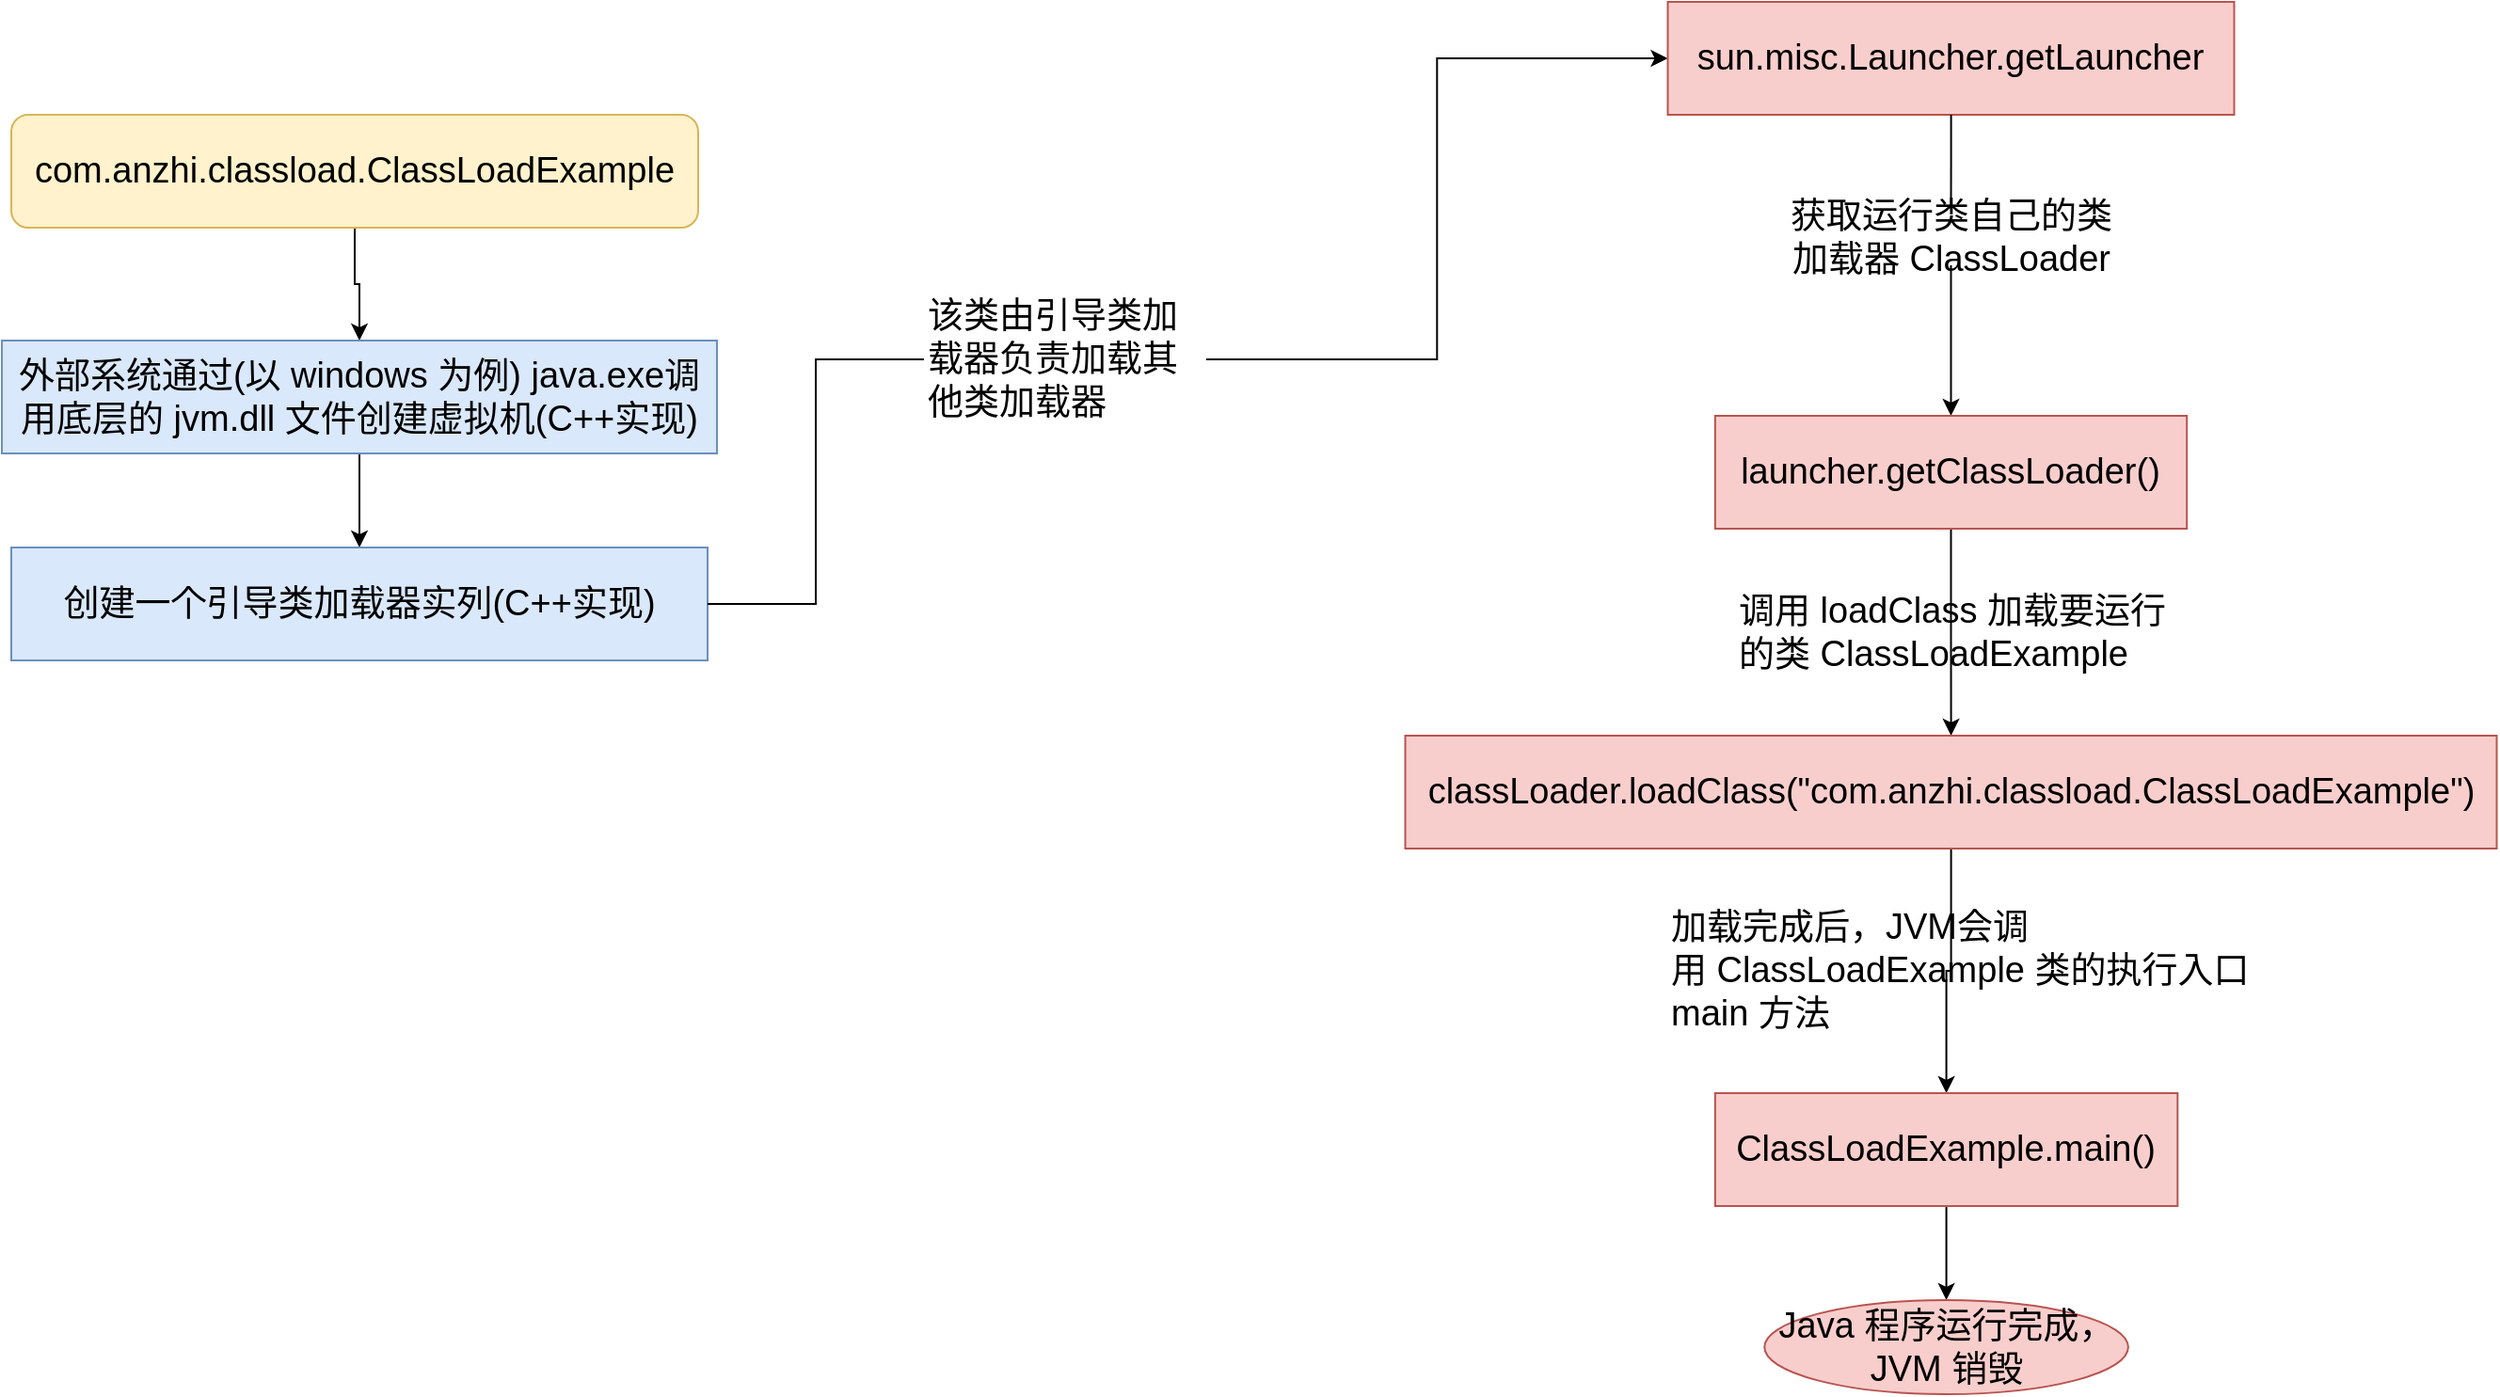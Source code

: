 <mxfile version="20.8.15" type="github">
  <diagram name="第 1 页" id="dloSt9y01RurNPgCsbOY">
    <mxGraphModel dx="1877" dy="485" grid="1" gridSize="10" guides="1" tooltips="1" connect="1" arrows="1" fold="1" page="1" pageScale="1" pageWidth="827" pageHeight="1169" math="0" shadow="0">
      <root>
        <mxCell id="0" />
        <mxCell id="1" parent="0" />
        <mxCell id="ZTvMeK_ziNfCWvg0XryM-6" style="edgeStyle=orthogonalEdgeStyle;rounded=0;orthogonalLoop=1;jettySize=auto;html=1;entryX=0.5;entryY=0;entryDx=0;entryDy=0;fontSize=19;" edge="1" parent="1" source="ZTvMeK_ziNfCWvg0XryM-1" target="ZTvMeK_ziNfCWvg0XryM-5">
          <mxGeometry relative="1" as="geometry" />
        </mxCell>
        <mxCell id="ZTvMeK_ziNfCWvg0XryM-1" value="&lt;font style=&quot;font-size: 19px;&quot;&gt;com.anzhi.classload.ClassLoadExample&lt;/font&gt;" style="rounded=1;whiteSpace=wrap;html=1;fillColor=#fff2cc;strokeColor=#d6b656;" vertex="1" parent="1">
          <mxGeometry x="-205" y="70" width="365" height="60" as="geometry" />
        </mxCell>
        <mxCell id="ZTvMeK_ziNfCWvg0XryM-9" style="edgeStyle=orthogonalEdgeStyle;rounded=0;orthogonalLoop=1;jettySize=auto;html=1;exitX=0.5;exitY=1;exitDx=0;exitDy=0;entryX=0.5;entryY=0;entryDx=0;entryDy=0;fontSize=19;" edge="1" parent="1" source="ZTvMeK_ziNfCWvg0XryM-5" target="ZTvMeK_ziNfCWvg0XryM-8">
          <mxGeometry relative="1" as="geometry" />
        </mxCell>
        <mxCell id="ZTvMeK_ziNfCWvg0XryM-5" value="外部系统通过(以 windows 为例) java.exe调用底层的 jvm.dll 文件创建虚拟机(C++实现)" style="rounded=0;whiteSpace=wrap;html=1;fontSize=19;fillColor=#dae8fc;strokeColor=#6c8ebf;" vertex="1" parent="1">
          <mxGeometry x="-210" y="190" width="380" height="60" as="geometry" />
        </mxCell>
        <mxCell id="ZTvMeK_ziNfCWvg0XryM-11" value="" style="edgeStyle=orthogonalEdgeStyle;rounded=0;orthogonalLoop=1;jettySize=auto;html=1;fontSize=19;entryX=0;entryY=0.5;entryDx=0;entryDy=0;startArrow=none;" edge="1" parent="1" source="ZTvMeK_ziNfCWvg0XryM-14" target="ZTvMeK_ziNfCWvg0XryM-10">
          <mxGeometry relative="1" as="geometry" />
        </mxCell>
        <mxCell id="ZTvMeK_ziNfCWvg0XryM-8" value="创建一个引导类加载器实列(C++实现)" style="whiteSpace=wrap;html=1;fontSize=19;fillColor=#dae8fc;strokeColor=#6c8ebf;rounded=0;" vertex="1" parent="1">
          <mxGeometry x="-205" y="300" width="370" height="60" as="geometry" />
        </mxCell>
        <mxCell id="ZTvMeK_ziNfCWvg0XryM-17" value="" style="edgeStyle=orthogonalEdgeStyle;rounded=0;orthogonalLoop=1;jettySize=auto;html=1;fontSize=19;startArrow=none;" edge="1" parent="1" source="ZTvMeK_ziNfCWvg0XryM-19" target="ZTvMeK_ziNfCWvg0XryM-16">
          <mxGeometry relative="1" as="geometry" />
        </mxCell>
        <mxCell id="ZTvMeK_ziNfCWvg0XryM-10" value="sun.misc.Launcher.getLauncher" style="whiteSpace=wrap;html=1;fontSize=19;fillColor=#f8cecc;strokeColor=#b85450;rounded=0;" vertex="1" parent="1">
          <mxGeometry x="675.25" y="10" width="301" height="60" as="geometry" />
        </mxCell>
        <mxCell id="ZTvMeK_ziNfCWvg0XryM-15" value="" style="edgeStyle=orthogonalEdgeStyle;rounded=0;orthogonalLoop=1;jettySize=auto;html=1;fontSize=19;entryX=0;entryY=0.5;entryDx=0;entryDy=0;endArrow=none;" edge="1" parent="1" source="ZTvMeK_ziNfCWvg0XryM-8" target="ZTvMeK_ziNfCWvg0XryM-14">
          <mxGeometry relative="1" as="geometry">
            <mxPoint x="165" y="330" as="sourcePoint" />
            <mxPoint x="410" y="80" as="targetPoint" />
          </mxGeometry>
        </mxCell>
        <mxCell id="ZTvMeK_ziNfCWvg0XryM-14" value="该类由引导类加载器负责加载其他类加载器" style="text;html=1;strokeColor=none;fillColor=none;align=left;verticalAlign=middle;whiteSpace=wrap;rounded=0;fontSize=19;" vertex="1" parent="1">
          <mxGeometry x="280" y="150" width="150" height="100" as="geometry" />
        </mxCell>
        <mxCell id="ZTvMeK_ziNfCWvg0XryM-22" value="" style="edgeStyle=orthogonalEdgeStyle;rounded=0;orthogonalLoop=1;jettySize=auto;html=1;fontSize=19;" edge="1" parent="1" source="ZTvMeK_ziNfCWvg0XryM-16" target="ZTvMeK_ziNfCWvg0XryM-21">
          <mxGeometry relative="1" as="geometry" />
        </mxCell>
        <mxCell id="ZTvMeK_ziNfCWvg0XryM-16" value="launcher.getClassLoader()" style="whiteSpace=wrap;html=1;fontSize=19;fillColor=#f8cecc;strokeColor=#b85450;rounded=0;" vertex="1" parent="1">
          <mxGeometry x="700.42" y="230" width="250.67" height="60" as="geometry" />
        </mxCell>
        <mxCell id="ZTvMeK_ziNfCWvg0XryM-27" value="" style="edgeStyle=orthogonalEdgeStyle;rounded=0;orthogonalLoop=1;jettySize=auto;html=1;fontSize=19;" edge="1" parent="1" source="ZTvMeK_ziNfCWvg0XryM-21" target="ZTvMeK_ziNfCWvg0XryM-26">
          <mxGeometry relative="1" as="geometry" />
        </mxCell>
        <mxCell id="ZTvMeK_ziNfCWvg0XryM-21" value="classLoader.loadClass(&quot;com.anzhi.classload.ClassLoadExample&quot;)" style="whiteSpace=wrap;html=1;fontSize=19;fillColor=#f8cecc;strokeColor=#b85450;rounded=0;" vertex="1" parent="1">
          <mxGeometry x="535.76" y="400" width="580" height="60" as="geometry" />
        </mxCell>
        <mxCell id="ZTvMeK_ziNfCWvg0XryM-23" value="调用 loadClass 加载要运行的类 ClassLoadExample" style="text;html=1;strokeColor=none;fillColor=none;align=left;verticalAlign=middle;whiteSpace=wrap;rounded=0;fontSize=19;" vertex="1" parent="1">
          <mxGeometry x="710.51" y="320" width="230.49" height="50" as="geometry" />
        </mxCell>
        <mxCell id="ZTvMeK_ziNfCWvg0XryM-25" value="" style="edgeStyle=orthogonalEdgeStyle;rounded=0;orthogonalLoop=1;jettySize=auto;html=1;fontSize=19;endArrow=none;" edge="1" parent="1" source="ZTvMeK_ziNfCWvg0XryM-10" target="ZTvMeK_ziNfCWvg0XryM-19">
          <mxGeometry relative="1" as="geometry">
            <mxPoint x="812.9" y="70" as="sourcePoint" />
            <mxPoint x="813" y="220" as="targetPoint" />
          </mxGeometry>
        </mxCell>
        <mxCell id="ZTvMeK_ziNfCWvg0XryM-19" value="获取运行类自己的类加载器 ClassLoader" style="text;html=1;strokeColor=none;fillColor=none;align=center;verticalAlign=middle;whiteSpace=wrap;rounded=0;fontSize=19;" vertex="1" parent="1">
          <mxGeometry x="731" y="120" width="189.5" height="30" as="geometry" />
        </mxCell>
        <mxCell id="ZTvMeK_ziNfCWvg0XryM-30" value="" style="edgeStyle=orthogonalEdgeStyle;rounded=0;orthogonalLoop=1;jettySize=auto;html=1;fontSize=19;" edge="1" parent="1" source="ZTvMeK_ziNfCWvg0XryM-26" target="ZTvMeK_ziNfCWvg0XryM-29">
          <mxGeometry relative="1" as="geometry" />
        </mxCell>
        <mxCell id="ZTvMeK_ziNfCWvg0XryM-26" value="ClassLoadExample.main()" style="whiteSpace=wrap;html=1;fontSize=19;fillColor=#f8cecc;strokeColor=#b85450;rounded=0;" vertex="1" parent="1">
          <mxGeometry x="700.42" y="590" width="245.75" height="60" as="geometry" />
        </mxCell>
        <mxCell id="ZTvMeK_ziNfCWvg0XryM-28" value="加载完成后，JVM会调用&amp;nbsp;ClassLoadExample 类的执行入口 main 方法" style="text;html=1;strokeColor=none;fillColor=none;align=left;verticalAlign=middle;whiteSpace=wrap;rounded=0;fontSize=19;" vertex="1" parent="1">
          <mxGeometry x="675.25" y="490" width="339.48" height="70" as="geometry" />
        </mxCell>
        <mxCell id="ZTvMeK_ziNfCWvg0XryM-29" value="Java 程序运行完成，JVM 销毁" style="ellipse;whiteSpace=wrap;html=1;fontSize=19;fillColor=#f8cecc;strokeColor=#b85450;rounded=0;" vertex="1" parent="1">
          <mxGeometry x="726.65" y="700" width="193.29" height="50" as="geometry" />
        </mxCell>
      </root>
    </mxGraphModel>
  </diagram>
</mxfile>
